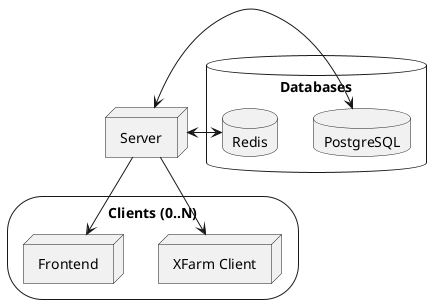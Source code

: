 @startuml architecture


node Server as server


database Databases as databases {
    database "PostgreSQL" as db
    database "Redis" as redis
}

storage "Clients (0..N)" {
    node "XFarm Client" as xfarm
    node "Frontend" as frontend
}


server <-> db
server <-> redis

server --> xfarm
server --> frontend

@enduml